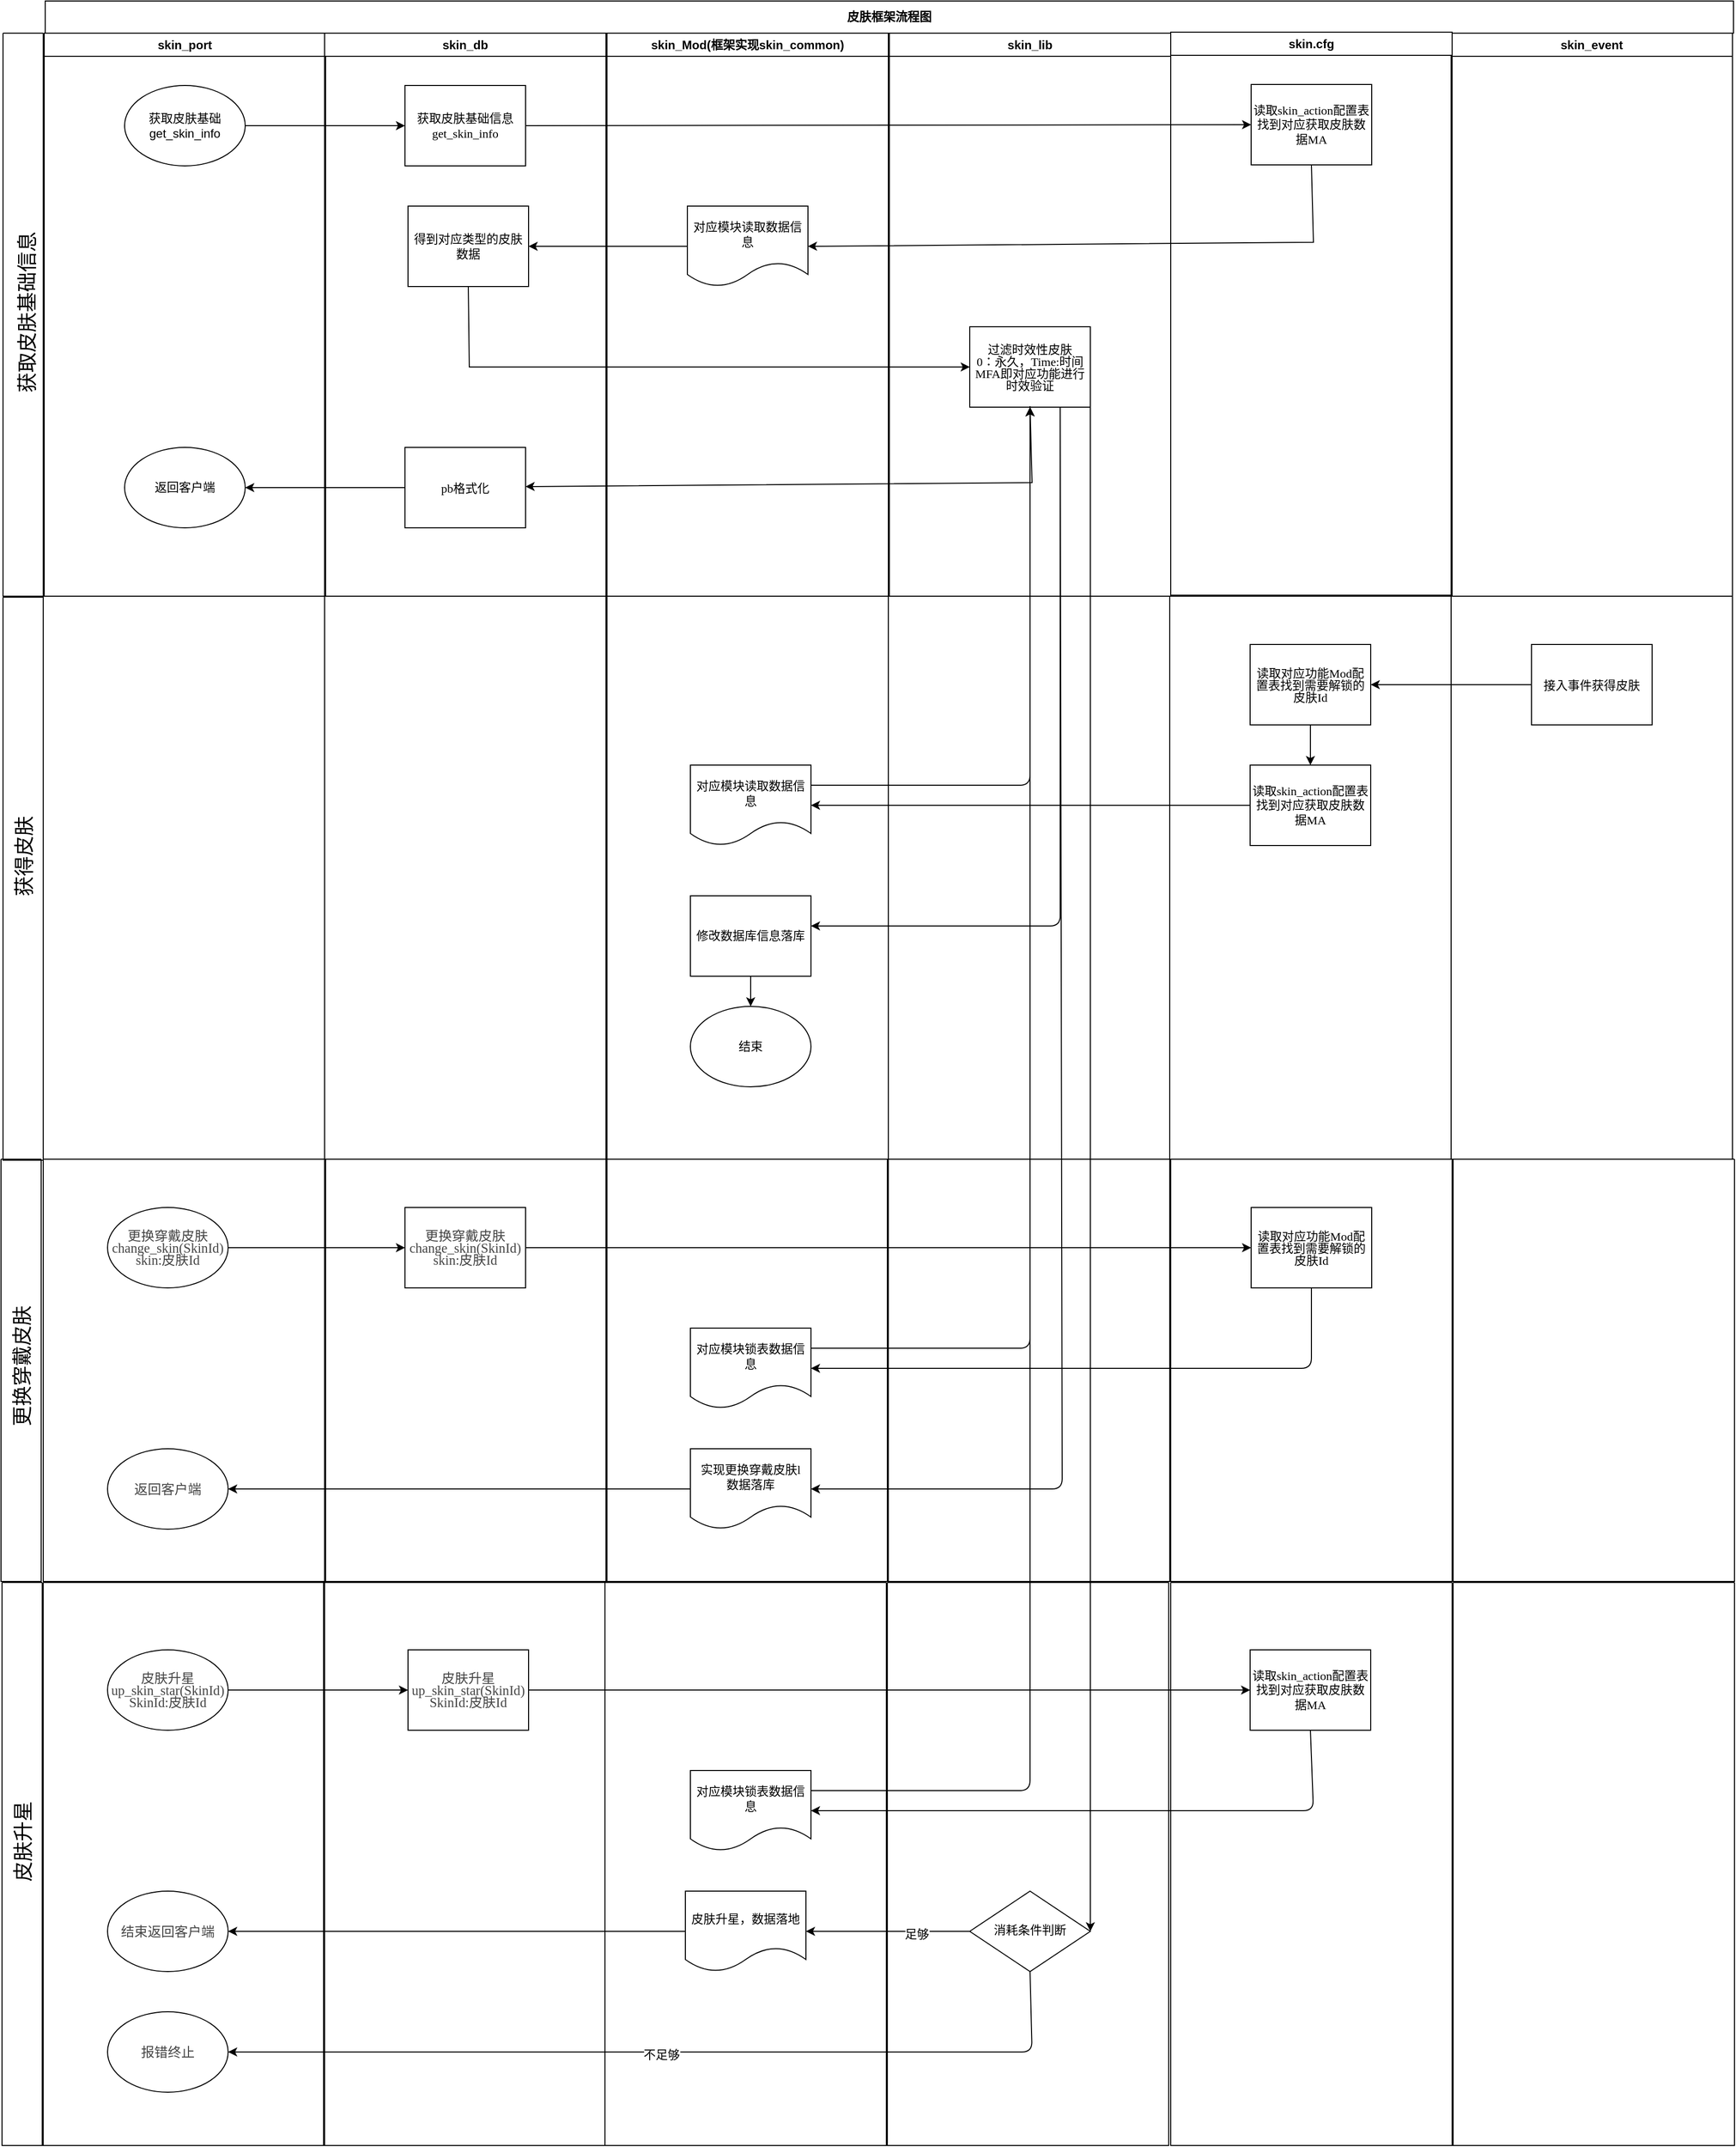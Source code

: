 <mxfile>
    <diagram name="Page-1" id="e7e014a7-5840-1c2e-5031-d8a46d1fe8dd">
        <mxGraphModel dx="1631" dy="932" grid="1" gridSize="10" guides="1" tooltips="1" connect="1" arrows="0" fold="1" page="1" pageScale="1" pageWidth="1169" pageHeight="826" background="none" math="0" shadow="0">
            <root>
                <mxCell id="0"/>
                <mxCell id="1" parent="0"/>
                <mxCell id="ucOL65wZWcOJnMj6o85P-55" value="skin_lib" style="swimlane;whiteSpace=wrap;startSize=23;swimlaneFillColor=none;" parent="1" vertex="1">
                    <mxGeometry x="978" y="112" width="280" height="560" as="geometry"/>
                </mxCell>
                <mxCell id="mHzkHHyCrzJshyYu6dmJ-29" value="&lt;p style=&quot;margin: 0px; line-height: 100%;&quot; align=&quot;center&quot;&gt;过滤时效性皮肤&lt;/p&gt;&lt;p style=&quot;margin: 0px; line-height: 100%;&quot; align=&quot;center&quot;&gt;0：永久，Time:时间&lt;/p&gt;&lt;p style=&quot;margin: 0px; line-height: 100%;&quot; align=&quot;center&quot;&gt;MFA即对应功能进行时效验证&lt;/p&gt;" style="rounded=0;whiteSpace=wrap;html=1;labelBorderColor=none;fontFamily=Verdana;fontSize=12;" parent="ucOL65wZWcOJnMj6o85P-55" vertex="1">
                    <mxGeometry x="80" y="292" width="120" height="80" as="geometry"/>
                </mxCell>
                <mxCell id="ucOL65wZWcOJnMj6o85P-62" value="&lt;b&gt;皮肤框架流程图&lt;/b&gt;" style="rounded=0;whiteSpace=wrap;html=1;labelBorderColor=none;fontFamily=Verdana;fontSize=12;swimlaneFillColor=none;" parent="1" vertex="1">
                    <mxGeometry x="138" y="80" width="1680" height="32" as="geometry"/>
                </mxCell>
                <mxCell id="mHzkHHyCrzJshyYu6dmJ-15" value="skin_port" style="swimlane;whiteSpace=wrap;swimlaneFillColor=none;" parent="1" vertex="1">
                    <mxGeometry x="137" y="112" width="280" height="560" as="geometry"/>
                </mxCell>
                <mxCell id="mHzkHHyCrzJshyYu6dmJ-20" value="获取皮肤基础&lt;br&gt;get_skin_info" style="ellipse;whiteSpace=wrap;html=1;" parent="mHzkHHyCrzJshyYu6dmJ-15" vertex="1">
                    <mxGeometry x="80" y="52" width="120" height="80" as="geometry"/>
                </mxCell>
                <mxCell id="mHzkHHyCrzJshyYu6dmJ-31" value="返回客户端" style="ellipse;whiteSpace=wrap;html=1;" parent="mHzkHHyCrzJshyYu6dmJ-15" vertex="1">
                    <mxGeometry x="80" y="412" width="120" height="80" as="geometry"/>
                </mxCell>
                <mxCell id="mHzkHHyCrzJshyYu6dmJ-16" value="skin_db" style="swimlane;whiteSpace=wrap;aspect=fixed;swimlaneFillColor=none;" parent="1" vertex="1">
                    <mxGeometry x="416" y="112" width="280" height="560" as="geometry"/>
                </mxCell>
                <mxCell id="mHzkHHyCrzJshyYu6dmJ-18" value="获取皮肤基础信息&lt;br&gt;get_skin_info" style="rounded=0;whiteSpace=wrap;html=1;labelBorderColor=none;fontFamily=Verdana;fontSize=12;" parent="mHzkHHyCrzJshyYu6dmJ-16" vertex="1">
                    <mxGeometry x="80" y="52" width="120" height="80" as="geometry"/>
                </mxCell>
                <mxCell id="mHzkHHyCrzJshyYu6dmJ-28" value="得到对应类型的皮肤数据" style="rounded=0;whiteSpace=wrap;html=1;labelBorderColor=none;fontFamily=Verdana;fontSize=12;" parent="mHzkHHyCrzJshyYu6dmJ-16" vertex="1">
                    <mxGeometry x="83" y="172" width="120" height="80" as="geometry"/>
                </mxCell>
                <mxCell id="mHzkHHyCrzJshyYu6dmJ-30" value="&lt;p style=&quot;margin: 0px; line-height: 100%;&quot; align=&quot;center&quot;&gt;pb格式化&lt;/p&gt;" style="rounded=0;whiteSpace=wrap;html=1;labelBorderColor=none;fontFamily=Verdana;fontSize=12;" parent="mHzkHHyCrzJshyYu6dmJ-16" vertex="1">
                    <mxGeometry x="80" y="412" width="120" height="80" as="geometry"/>
                </mxCell>
                <mxCell id="mHzkHHyCrzJshyYu6dmJ-33" style="edgeStyle=none;rounded=0;orthogonalLoop=1;jettySize=auto;html=1;exitX=1;exitY=0.5;exitDx=0;exitDy=0;entryX=0;entryY=0.5;entryDx=0;entryDy=0;" parent="1" source="mHzkHHyCrzJshyYu6dmJ-20" target="mHzkHHyCrzJshyYu6dmJ-18" edge="1">
                    <mxGeometry relative="1" as="geometry"/>
                </mxCell>
                <mxCell id="mHzkHHyCrzJshyYu6dmJ-34" style="edgeStyle=none;rounded=0;orthogonalLoop=1;jettySize=auto;html=1;exitX=1;exitY=0.5;exitDx=0;exitDy=0;entryX=0;entryY=0.5;entryDx=0;entryDy=0;" parent="1" source="mHzkHHyCrzJshyYu6dmJ-18" target="mHzkHHyCrzJshyYu6dmJ-25" edge="1">
                    <mxGeometry relative="1" as="geometry"/>
                </mxCell>
                <mxCell id="mHzkHHyCrzJshyYu6dmJ-37" style="edgeStyle=none;rounded=0;orthogonalLoop=1;jettySize=auto;html=1;exitX=0;exitY=0.5;exitDx=0;exitDy=0;entryX=1;entryY=0.5;entryDx=0;entryDy=0;" parent="1" source="8" target="mHzkHHyCrzJshyYu6dmJ-28" edge="1">
                    <mxGeometry relative="1" as="geometry">
                        <mxPoint x="770" y="422" as="sourcePoint"/>
                    </mxGeometry>
                </mxCell>
                <mxCell id="mHzkHHyCrzJshyYu6dmJ-38" style="edgeStyle=none;rounded=0;orthogonalLoop=1;jettySize=auto;html=1;exitX=0.5;exitY=1;exitDx=0;exitDy=0;entryX=0;entryY=0.5;entryDx=0;entryDy=0;" parent="1" source="mHzkHHyCrzJshyYu6dmJ-28" target="mHzkHHyCrzJshyYu6dmJ-29" edge="1">
                    <mxGeometry relative="1" as="geometry">
                        <Array as="points">
                            <mxPoint x="560" y="444"/>
                        </Array>
                    </mxGeometry>
                </mxCell>
                <mxCell id="mHzkHHyCrzJshyYu6dmJ-39" style="edgeStyle=none;rounded=0;orthogonalLoop=1;jettySize=auto;html=1;exitX=0.5;exitY=1;exitDx=0;exitDy=0;entryX=1;entryY=0.5;entryDx=0;entryDy=0;" parent="1" edge="1">
                    <mxGeometry relative="1" as="geometry">
                        <Array as="points">
                            <mxPoint x="1120" y="559"/>
                        </Array>
                        <mxPoint x="1118" y="483" as="sourcePoint"/>
                        <mxPoint x="616" y="563" as="targetPoint"/>
                    </mxGeometry>
                </mxCell>
                <mxCell id="mHzkHHyCrzJshyYu6dmJ-40" style="edgeStyle=none;rounded=0;orthogonalLoop=1;jettySize=auto;html=1;exitX=0;exitY=0.5;exitDx=0;exitDy=0;entryX=1;entryY=0.5;entryDx=0;entryDy=0;" parent="1" source="mHzkHHyCrzJshyYu6dmJ-30" target="mHzkHHyCrzJshyYu6dmJ-31" edge="1">
                    <mxGeometry relative="1" as="geometry"/>
                </mxCell>
                <mxCell id="4" value="skin_Mod(框架实现skin_common)" style="swimlane;whiteSpace=wrap;aspect=fixed;swimlaneFillColor=none;" parent="1" vertex="1">
                    <mxGeometry x="697" y="112" width="280" height="560" as="geometry"/>
                </mxCell>
                <mxCell id="8" value="对应模块读取数据信息" style="shape=document;whiteSpace=wrap;html=1;boundedLbl=1;" parent="4" vertex="1">
                    <mxGeometry x="80" y="172" width="120" height="80" as="geometry"/>
                </mxCell>
                <mxCell id="18" value="skin_event" style="swimlane;whiteSpace=wrap;startSize=23;swimlaneFillColor=none;" vertex="1" parent="1">
                    <mxGeometry x="1537" y="112" width="280" height="560" as="geometry"/>
                </mxCell>
                <mxCell id="27" value="" style="swimlane;startSize=0;fontSize=18;fontColor=none;" vertex="1" parent="1">
                    <mxGeometry x="136" y="672" width="280" height="560" as="geometry"/>
                </mxCell>
                <mxCell id="29" value="" style="swimlane;startSize=0;fontSize=18;fontColor=none;" vertex="1" parent="1">
                    <mxGeometry x="416" y="672" width="280" height="560" as="geometry"/>
                </mxCell>
                <mxCell id="30" value="" style="swimlane;startSize=0;fontSize=18;fontColor=none;" vertex="1" parent="1">
                    <mxGeometry x="697" y="672" width="280" height="560" as="geometry"/>
                </mxCell>
                <mxCell id="37" value="对应模块读取数据信息" style="shape=document;whiteSpace=wrap;html=1;boundedLbl=1;" vertex="1" parent="30">
                    <mxGeometry x="83" y="168" width="120" height="80" as="geometry"/>
                </mxCell>
                <mxCell id="48" value="结束" style="ellipse;whiteSpace=wrap;html=1;" vertex="1" parent="30">
                    <mxGeometry x="83" y="408" width="120" height="80" as="geometry"/>
                </mxCell>
                <mxCell id="51" style="edgeStyle=none;html=1;exitX=0.5;exitY=1;exitDx=0;exitDy=0;entryX=0.5;entryY=0;entryDx=0;entryDy=0;fontSize=18;fontColor=none;" edge="1" parent="30" source="50" target="48">
                    <mxGeometry relative="1" as="geometry"/>
                </mxCell>
                <mxCell id="50" value="修改数据库信息落库" style="rounded=0;whiteSpace=wrap;html=1;labelBorderColor=none;fontFamily=Verdana;fontSize=12;" vertex="1" parent="30">
                    <mxGeometry x="83" y="298" width="120" height="80" as="geometry"/>
                </mxCell>
                <mxCell id="31" value="" style="swimlane;startSize=0;fontSize=18;fontColor=none;" vertex="1" parent="1">
                    <mxGeometry x="977" y="672" width="280" height="560" as="geometry"/>
                </mxCell>
                <mxCell id="32" value="" style="swimlane;startSize=0;fontSize=18;fontColor=none;" vertex="1" parent="1">
                    <mxGeometry x="1257" y="672" width="280" height="560" as="geometry"/>
                </mxCell>
                <mxCell id="42" style="edgeStyle=none;html=1;exitX=0.5;exitY=1;exitDx=0;exitDy=0;entryX=0.5;entryY=0;entryDx=0;entryDy=0;fontSize=18;fontColor=none;" edge="1" parent="32" source="35" target="36">
                    <mxGeometry relative="1" as="geometry"/>
                </mxCell>
                <mxCell id="35" value="&lt;p style=&quot;margin: 0px; line-height: 100%;&quot; align=&quot;center&quot;&gt;读取对应功能Mod配置表找到需要解锁的皮肤Id&lt;/p&gt;" style="rounded=0;whiteSpace=wrap;html=1;labelBorderColor=none;fontFamily=Verdana;fontSize=12;" vertex="1" parent="32">
                    <mxGeometry x="80" y="48" width="120" height="80" as="geometry"/>
                </mxCell>
                <mxCell id="36" value="读取skin_action配置表找到对应获取皮肤数据MA" style="rounded=0;whiteSpace=wrap;html=1;labelBorderColor=none;fontFamily=Verdana;fontSize=12;" vertex="1" parent="32">
                    <mxGeometry x="80" y="168" width="120" height="80" as="geometry"/>
                </mxCell>
                <mxCell id="33" value="" style="swimlane;startSize=0;fontSize=18;fontColor=none;" vertex="1" parent="1">
                    <mxGeometry x="1537" y="672" width="280" height="560" as="geometry"/>
                </mxCell>
                <mxCell id="34" value="&lt;p style=&quot;margin: 0px; line-height: 100%;&quot; align=&quot;center&quot;&gt;接入事件获得皮肤&lt;/p&gt;" style="rounded=0;whiteSpace=wrap;html=1;labelBorderColor=none;fontFamily=Verdana;fontSize=12;" vertex="1" parent="33">
                    <mxGeometry x="80" y="48" width="120" height="80" as="geometry"/>
                </mxCell>
                <mxCell id="41" style="edgeStyle=none;html=1;exitX=0;exitY=0.5;exitDx=0;exitDy=0;entryX=1;entryY=0.5;entryDx=0;entryDy=0;fontSize=18;fontColor=none;" edge="1" parent="1" source="34" target="35">
                    <mxGeometry relative="1" as="geometry"/>
                </mxCell>
                <mxCell id="43" style="edgeStyle=none;html=1;exitX=0;exitY=0.5;exitDx=0;exitDy=0;entryX=1;entryY=0.5;entryDx=0;entryDy=0;fontSize=18;fontColor=none;" edge="1" parent="1" source="36" target="37">
                    <mxGeometry relative="1" as="geometry"/>
                </mxCell>
                <mxCell id="44" style="edgeStyle=none;html=1;exitX=1;exitY=0.25;exitDx=0;exitDy=0;entryX=0.5;entryY=1;entryDx=0;entryDy=0;fontSize=18;fontColor=none;" edge="1" parent="1" source="37" target="mHzkHHyCrzJshyYu6dmJ-29">
                    <mxGeometry relative="1" as="geometry">
                        <Array as="points">
                            <mxPoint x="1118" y="860"/>
                        </Array>
                    </mxGeometry>
                </mxCell>
                <mxCell id="47" style="edgeStyle=none;html=1;exitX=0.75;exitY=1;exitDx=0;exitDy=0;entryX=1;entryY=0.5;entryDx=0;entryDy=0;fontSize=18;fontColor=none;" edge="1" parent="1" source="mHzkHHyCrzJshyYu6dmJ-29">
                    <mxGeometry relative="1" as="geometry">
                        <mxPoint x="900" y="1000" as="targetPoint"/>
                        <Array as="points">
                            <mxPoint x="1148" y="1000"/>
                        </Array>
                    </mxGeometry>
                </mxCell>
                <mxCell id="52" value="" style="swimlane;startSize=0;fontSize=18;fontColor=none;" vertex="1" parent="1">
                    <mxGeometry x="94" y="1232" width="40" height="420" as="geometry"/>
                </mxCell>
                <mxCell id="56" value="更换穿戴皮肤" style="text;html=1;align=center;verticalAlign=middle;resizable=0;points=[];autosize=1;strokeColor=none;fillColor=none;fontSize=20;fontColor=none;rotation=270;" vertex="1" parent="52">
                    <mxGeometry x="-50" y="186" width="140" height="40" as="geometry"/>
                </mxCell>
                <mxCell id="54" value="" style="swimlane;startSize=0;fontSize=18;fontColor=none;" vertex="1" parent="1">
                    <mxGeometry x="96" y="112" width="40" height="560" as="geometry"/>
                </mxCell>
                <mxCell id="55" value="&lt;font style=&quot;font-size: 20px;&quot;&gt;获取皮肤基础信息&lt;/font&gt;" style="text;html=1;align=center;verticalAlign=middle;resizable=0;points=[];autosize=1;strokeColor=none;fillColor=none;fontSize=18;fontColor=none;rotation=270;" vertex="1" parent="1">
                    <mxGeometry x="30" y="370" width="180" height="40" as="geometry"/>
                </mxCell>
                <mxCell id="57" value="" style="swimlane;startSize=0;fontSize=18;fontColor=none;" vertex="1" parent="1">
                    <mxGeometry x="136" y="1232" width="280" height="420" as="geometry"/>
                </mxCell>
                <mxCell id="67" value="&lt;p style=&quot;margin: 0px; line-height: 100%;&quot; align=&quot;center&quot;&gt;&lt;span style=&quot;font-family:'Microsoft YaHei'; font-size:10pt; color:#454545;&quot;&gt;更换穿戴皮肤&lt;/span&gt;&lt;/p&gt;&lt;p style=&quot;margin: 0px; line-height: 100%;&quot; align=&quot;center&quot;&gt;&lt;span style=&quot;font-family:'Microsoft YaHei'; font-size:10pt; color:#454545;&quot;&gt;change_skin(SkinId)&lt;/span&gt;&lt;/p&gt;&lt;p style=&quot;margin: 0px; line-height: 100%;&quot; align=&quot;center&quot;&gt;&lt;span style=&quot;font-family:'Microsoft YaHei'; font-size:10pt; color:#454545;&quot;&gt;skin:皮肤Id&lt;/span&gt;&lt;/p&gt;" style="ellipse;whiteSpace=wrap;html=1;" vertex="1" parent="57">
                    <mxGeometry x="64" y="48" width="120" height="80" as="geometry"/>
                </mxCell>
                <mxCell id="73" value="&lt;p style=&quot;margin: 0px; line-height: 100%;&quot; align=&quot;center&quot;&gt;&lt;font face=&quot;Microsoft YaHei&quot; color=&quot;#454545&quot;&gt;&lt;span style=&quot;font-size: 13.333px;&quot;&gt;返回客户端&lt;/span&gt;&lt;/font&gt;&lt;/p&gt;" style="ellipse;whiteSpace=wrap;html=1;" vertex="1" parent="57">
                    <mxGeometry x="64" y="288" width="120" height="80" as="geometry"/>
                </mxCell>
                <mxCell id="58" value="" style="swimlane;startSize=0;fontSize=18;fontColor=none;" vertex="1" parent="1">
                    <mxGeometry x="417" y="1232" width="280" height="420" as="geometry"/>
                </mxCell>
                <mxCell id="69" value="&lt;p style=&quot;border-color: var(--border-color); font-family: Helvetica; margin: 0px; line-height: 12px;&quot; align=&quot;center&quot;&gt;&lt;span style=&quot;border-color: var(--border-color); font-family: &amp;quot;Microsoft YaHei&amp;quot;; font-size: 10pt; color: rgb(69, 69, 69);&quot;&gt;更换穿戴皮肤&lt;/span&gt;&lt;/p&gt;&lt;p style=&quot;border-color: var(--border-color); font-family: Helvetica; margin: 0px; line-height: 12px;&quot; align=&quot;center&quot;&gt;&lt;span style=&quot;border-color: var(--border-color); font-family: &amp;quot;Microsoft YaHei&amp;quot;; font-size: 10pt; color: rgb(69, 69, 69);&quot;&gt;change_skin(SkinId)&lt;/span&gt;&lt;/p&gt;&lt;p style=&quot;border-color: var(--border-color); font-family: Helvetica; margin: 0px; line-height: 12px;&quot; align=&quot;center&quot;&gt;&lt;span style=&quot;border-color: var(--border-color); font-family: &amp;quot;Microsoft YaHei&amp;quot;; font-size: 10pt; color: rgb(69, 69, 69);&quot;&gt;skin:皮肤Id&lt;/span&gt;&lt;/p&gt;" style="rounded=0;whiteSpace=wrap;html=1;labelBorderColor=none;fontFamily=Verdana;fontSize=12;" vertex="1" parent="58">
                    <mxGeometry x="79" y="48" width="120" height="80" as="geometry"/>
                </mxCell>
                <mxCell id="61" value="" style="swimlane;startSize=0;fontSize=18;fontColor=none;aspect=fixed;" vertex="1" parent="1">
                    <mxGeometry x="696" y="1232" width="280" height="420" as="geometry"/>
                </mxCell>
                <mxCell id="71" value="对应模块锁表数据信息" style="shape=document;whiteSpace=wrap;html=1;boundedLbl=1;" vertex="1" parent="61">
                    <mxGeometry x="84" y="168" width="120" height="80" as="geometry"/>
                </mxCell>
                <mxCell id="101" value="&lt;span style=&quot;font-family: Verdana;&quot;&gt;实现更换穿戴皮肤l&lt;/span&gt;&lt;br style=&quot;border-color: var(--border-color); font-family: Verdana;&quot;&gt;&lt;span style=&quot;font-family: Verdana;&quot;&gt;数据落库&lt;/span&gt;" style="shape=document;whiteSpace=wrap;html=1;boundedLbl=1;" vertex="1" parent="61">
                    <mxGeometry x="84" y="288" width="120" height="80" as="geometry"/>
                </mxCell>
                <mxCell id="62" value="" style="swimlane;startSize=0;fontSize=18;fontColor=none;aspect=fixed;" vertex="1" parent="1">
                    <mxGeometry x="977" y="1232" width="280" height="420" as="geometry"/>
                </mxCell>
                <mxCell id="63" value="" style="swimlane;startSize=0;fontSize=18;fontColor=none;" vertex="1" parent="1">
                    <mxGeometry x="1258" y="1232" width="280" height="420" as="geometry"/>
                </mxCell>
                <mxCell id="68" value="&lt;p style=&quot;margin: 0px; line-height: 100%;&quot; align=&quot;center&quot;&gt;读取对应功能Mod配置表找到需要解锁的皮肤Id&lt;/p&gt;" style="rounded=0;whiteSpace=wrap;html=1;labelBorderColor=none;fontFamily=Verdana;fontSize=12;" vertex="1" parent="63">
                    <mxGeometry x="80" y="48" width="120" height="80" as="geometry"/>
                </mxCell>
                <mxCell id="64" value="" style="swimlane;startSize=0;fontSize=18;fontColor=none;" vertex="1" parent="1">
                    <mxGeometry x="1539" y="1232" width="280" height="420" as="geometry"/>
                </mxCell>
                <mxCell id="65" value="" style="swimlane;startSize=0;fontSize=18;fontColor=none;" vertex="1" parent="1">
                    <mxGeometry x="96" y="673" width="40" height="560" as="geometry"/>
                </mxCell>
                <mxCell id="66" value="获得皮肤" style="text;html=1;align=center;verticalAlign=middle;resizable=0;points=[];autosize=1;strokeColor=none;fillColor=none;fontSize=20;fontColor=none;rotation=270;" vertex="1" parent="65">
                    <mxGeometry x="-30" y="238" width="100" height="40" as="geometry"/>
                </mxCell>
                <mxCell id="75" style="edgeStyle=none;hachureGap=4;html=1;exitX=1;exitY=0.5;exitDx=0;exitDy=0;entryX=0;entryY=0.5;entryDx=0;entryDy=0;fontFamily=Architects Daughter;fontSource=https%3A%2F%2Ffonts.googleapis.com%2Fcss%3Ffamily%3DArchitects%2BDaughter;fontSize=16;" edge="1" parent="1" source="69" target="68">
                    <mxGeometry relative="1" as="geometry"/>
                </mxCell>
                <mxCell id="76" style="edgeStyle=none;hachureGap=4;html=1;exitX=0.5;exitY=1;exitDx=0;exitDy=0;entryX=1;entryY=0.5;entryDx=0;entryDy=0;fontFamily=Architects Daughter;fontSource=https%3A%2F%2Ffonts.googleapis.com%2Fcss%3Ffamily%3DArchitects%2BDaughter;fontSize=16;" edge="1" parent="1" source="68" target="71">
                    <mxGeometry relative="1" as="geometry">
                        <Array as="points">
                            <mxPoint x="1398" y="1440"/>
                        </Array>
                    </mxGeometry>
                </mxCell>
                <mxCell id="77" style="edgeStyle=none;hachureGap=4;html=1;exitX=1;exitY=0.25;exitDx=0;exitDy=0;entryX=0.5;entryY=1;entryDx=0;entryDy=0;fontFamily=Architects Daughter;fontSource=https%3A%2F%2Ffonts.googleapis.com%2Fcss%3Ffamily%3DArchitects%2BDaughter;fontSize=16;" edge="1" parent="1" source="71" target="mHzkHHyCrzJshyYu6dmJ-29">
                    <mxGeometry relative="1" as="geometry">
                        <Array as="points">
                            <mxPoint x="1118" y="1420"/>
                        </Array>
                    </mxGeometry>
                </mxCell>
                <mxCell id="78" style="edgeStyle=none;hachureGap=4;html=1;exitX=0.75;exitY=1;exitDx=0;exitDy=0;entryX=1;entryY=0.5;entryDx=0;entryDy=0;fontFamily=Architects Daughter;fontSource=https%3A%2F%2Ffonts.googleapis.com%2Fcss%3Ffamily%3DArchitects%2BDaughter;fontSize=16;" edge="1" parent="1" source="mHzkHHyCrzJshyYu6dmJ-29">
                    <mxGeometry relative="1" as="geometry">
                        <mxPoint x="900" y="1560" as="targetPoint"/>
                        <Array as="points">
                            <mxPoint x="1150" y="1560"/>
                        </Array>
                    </mxGeometry>
                </mxCell>
                <mxCell id="79" style="edgeStyle=none;hachureGap=4;html=1;exitX=0;exitY=0.5;exitDx=0;exitDy=0;fontFamily=Architects Daughter;fontSource=https%3A%2F%2Ffonts.googleapis.com%2Fcss%3Ffamily%3DArchitects%2BDaughter;fontSize=16;" edge="1" parent="1" target="73">
                    <mxGeometry relative="1" as="geometry">
                        <mxPoint x="780" y="1560" as="sourcePoint"/>
                    </mxGeometry>
                </mxCell>
                <mxCell id="81" style="edgeStyle=none;hachureGap=4;html=1;exitX=1;exitY=0.5;exitDx=0;exitDy=0;entryX=0;entryY=0.5;entryDx=0;entryDy=0;fontFamily=Architects Daughter;fontSource=https%3A%2F%2Ffonts.googleapis.com%2Fcss%3Ffamily%3DArchitects%2BDaughter;fontSize=16;" edge="1" parent="1" source="67" target="69">
                    <mxGeometry relative="1" as="geometry"/>
                </mxCell>
                <mxCell id="82" value="" style="swimlane;startSize=0;fontSize=18;fontColor=none;" vertex="1" parent="1">
                    <mxGeometry x="136" y="1653" width="280" height="560" as="geometry"/>
                </mxCell>
                <mxCell id="90" value="" style="swimlane;startSize=0;fontSize=18;fontColor=none;" vertex="1" parent="82">
                    <mxGeometry x="-41" width="40" height="560" as="geometry"/>
                </mxCell>
                <mxCell id="91" value="皮肤升星" style="text;html=1;align=center;verticalAlign=middle;resizable=0;points=[];autosize=1;strokeColor=none;fillColor=none;fontSize=20;fontColor=none;rotation=270;" vertex="1" parent="90">
                    <mxGeometry x="-30" y="238" width="100" height="40" as="geometry"/>
                </mxCell>
                <mxCell id="92" value="&lt;p style=&quot;margin: 0px; line-height: 100%;&quot; align=&quot;center&quot;&gt;&lt;font face=&quot;Microsoft YaHei&quot; color=&quot;#454545&quot;&gt;&lt;span style=&quot;font-size: 13.333px;&quot;&gt;皮肤升星&lt;/span&gt;&lt;/font&gt;&lt;/p&gt;&lt;p style=&quot;margin: 0px; line-height: 100%;&quot; align=&quot;center&quot;&gt;&lt;font face=&quot;Microsoft YaHei&quot; color=&quot;#454545&quot;&gt;&lt;span style=&quot;font-size: 13.333px;&quot;&gt;up_skin_star(SkinId)&lt;/span&gt;&lt;/font&gt;&lt;/p&gt;&lt;p style=&quot;margin: 0px; line-height: 100%;&quot; align=&quot;center&quot;&gt;&lt;font face=&quot;Microsoft YaHei&quot; color=&quot;#454545&quot;&gt;&lt;span style=&quot;font-size: 13.333px;&quot;&gt;SkinId:皮肤Id&lt;/span&gt;&lt;/font&gt;&lt;/p&gt;" style="ellipse;whiteSpace=wrap;html=1;" vertex="1" parent="82">
                    <mxGeometry x="64" y="67" width="120" height="80" as="geometry"/>
                </mxCell>
                <mxCell id="103" value="&lt;p style=&quot;margin: 0px; line-height: 100%;&quot; align=&quot;center&quot;&gt;&lt;font face=&quot;Microsoft YaHei&quot; color=&quot;#454545&quot;&gt;&lt;span style=&quot;font-size: 13.333px;&quot;&gt;结束返回客户端&lt;/span&gt;&lt;/font&gt;&lt;/p&gt;" style="ellipse;whiteSpace=wrap;html=1;" vertex="1" parent="82">
                    <mxGeometry x="64" y="307" width="120" height="80" as="geometry"/>
                </mxCell>
                <mxCell id="104" value="&lt;p style=&quot;margin: 0px; line-height: 100%;&quot; align=&quot;center&quot;&gt;&lt;font face=&quot;Microsoft YaHei&quot; color=&quot;#454545&quot;&gt;&lt;span style=&quot;font-size: 13.333px;&quot;&gt;报错终止&lt;/span&gt;&lt;/font&gt;&lt;/p&gt;" style="ellipse;whiteSpace=wrap;html=1;" vertex="1" parent="82">
                    <mxGeometry x="64" y="427" width="120" height="80" as="geometry"/>
                </mxCell>
                <mxCell id="85" value="" style="swimlane;startSize=0;fontSize=18;fontColor=none;" vertex="1" parent="1">
                    <mxGeometry x="415" y="1653" width="280" height="560" as="geometry"/>
                </mxCell>
                <mxCell id="93" value="&lt;p style=&quot;border-color: var(--border-color); font-family: Helvetica; margin: 0px; line-height: 12px;&quot; align=&quot;center&quot;&gt;&lt;font style=&quot;border-color: var(--border-color);&quot; face=&quot;Microsoft YaHei&quot; color=&quot;#454545&quot;&gt;&lt;span style=&quot;border-color: var(--border-color); font-size: 13.333px;&quot;&gt;皮肤升星&lt;/span&gt;&lt;/font&gt;&lt;/p&gt;&lt;p style=&quot;border-color: var(--border-color); font-family: Helvetica; margin: 0px; line-height: 12px;&quot; align=&quot;center&quot;&gt;&lt;font style=&quot;border-color: var(--border-color);&quot; face=&quot;Microsoft YaHei&quot; color=&quot;#454545&quot;&gt;&lt;span style=&quot;border-color: var(--border-color); font-size: 13.333px;&quot;&gt;up_skin_star(SkinId)&lt;/span&gt;&lt;/font&gt;&lt;/p&gt;&lt;p style=&quot;border-color: var(--border-color); font-family: Helvetica; margin: 0px; line-height: 12px;&quot; align=&quot;center&quot;&gt;&lt;font style=&quot;border-color: var(--border-color);&quot; face=&quot;Microsoft YaHei&quot; color=&quot;#454545&quot;&gt;&lt;span style=&quot;border-color: var(--border-color); font-size: 13.333px;&quot;&gt;SkinId:皮肤Id&lt;/span&gt;&lt;/font&gt;&lt;/p&gt;" style="rounded=0;whiteSpace=wrap;html=1;labelBorderColor=none;fontFamily=Verdana;fontSize=12;" vertex="1" parent="85">
                    <mxGeometry x="84" y="67" width="120" height="80" as="geometry"/>
                </mxCell>
                <mxCell id="86" value="" style="swimlane;startSize=0;fontSize=18;fontColor=none;" vertex="1" parent="1">
                    <mxGeometry x="695" y="1653" width="280" height="560" as="geometry"/>
                </mxCell>
                <mxCell id="96" value="对应模块锁表数据信息" style="shape=document;whiteSpace=wrap;html=1;boundedLbl=1;" vertex="1" parent="86">
                    <mxGeometry x="85" y="187" width="120" height="80" as="geometry"/>
                </mxCell>
                <mxCell id="102" value="&lt;font face=&quot;Verdana&quot;&gt;皮肤升星，数据落地&lt;/font&gt;" style="shape=document;whiteSpace=wrap;html=1;boundedLbl=1;" vertex="1" parent="86">
                    <mxGeometry x="80" y="307" width="120" height="80" as="geometry"/>
                </mxCell>
                <mxCell id="87" value="" style="swimlane;startSize=0;fontSize=18;fontColor=none;" vertex="1" parent="1">
                    <mxGeometry x="976" y="1653" width="280" height="560" as="geometry"/>
                </mxCell>
                <mxCell id="99" value="消耗条件判断" style="rhombus;whiteSpace=wrap;html=1;hachureGap=4;fontFamily=Architects Daughter;fontSource=https%3A%2F%2Ffonts.googleapis.com%2Fcss%3Ffamily%3DArchitects%2BDaughter;fontSize=12;" vertex="1" parent="87">
                    <mxGeometry x="82" y="307" width="120" height="80" as="geometry"/>
                </mxCell>
                <mxCell id="88" value="" style="swimlane;startSize=0;fontSize=18;fontColor=none;" vertex="1" parent="1">
                    <mxGeometry x="1258" y="1653" width="280" height="560" as="geometry"/>
                </mxCell>
                <mxCell id="95" value="读取skin_action配置表找到对应获取皮肤数据MA" style="rounded=0;whiteSpace=wrap;html=1;labelBorderColor=none;fontFamily=Verdana;fontSize=12;" vertex="1" parent="88">
                    <mxGeometry x="79" y="67" width="120" height="80" as="geometry"/>
                </mxCell>
                <mxCell id="89" value="" style="swimlane;startSize=0;fontSize=18;fontColor=none;" vertex="1" parent="1">
                    <mxGeometry x="1539" y="1653" width="280" height="560" as="geometry"/>
                </mxCell>
                <mxCell id="105" style="edgeStyle=none;html=1;exitX=1;exitY=0.5;exitDx=0;exitDy=0;fontSize=12;" edge="1" parent="1" source="92" target="93">
                    <mxGeometry relative="1" as="geometry"/>
                </mxCell>
                <mxCell id="106" style="edgeStyle=none;html=1;exitX=1;exitY=0.5;exitDx=0;exitDy=0;fontSize=12;" edge="1" parent="1" source="93" target="95">
                    <mxGeometry relative="1" as="geometry"/>
                </mxCell>
                <mxCell id="108" style="edgeStyle=none;html=1;exitX=0.5;exitY=1;exitDx=0;exitDy=0;entryX=1;entryY=0.5;entryDx=0;entryDy=0;fontSize=12;" edge="1" parent="1" source="95" target="96">
                    <mxGeometry relative="1" as="geometry">
                        <Array as="points">
                            <mxPoint x="1400" y="1880"/>
                        </Array>
                    </mxGeometry>
                </mxCell>
                <mxCell id="109" style="edgeStyle=none;html=1;exitX=1;exitY=0.25;exitDx=0;exitDy=0;entryX=0.5;entryY=1;entryDx=0;entryDy=0;fontSize=12;" edge="1" parent="1" source="96" target="mHzkHHyCrzJshyYu6dmJ-29">
                    <mxGeometry relative="1" as="geometry">
                        <Array as="points">
                            <mxPoint x="1118" y="1860"/>
                        </Array>
                    </mxGeometry>
                </mxCell>
                <mxCell id="110" style="edgeStyle=none;html=1;exitX=1;exitY=1;exitDx=0;exitDy=0;entryX=1;entryY=0.5;entryDx=0;entryDy=0;fontSize=12;" edge="1" parent="1" source="mHzkHHyCrzJshyYu6dmJ-29" target="99">
                    <mxGeometry relative="1" as="geometry"/>
                </mxCell>
                <mxCell id="112" style="edgeStyle=none;html=1;exitX=0;exitY=0.5;exitDx=0;exitDy=0;entryX=1;entryY=0.5;entryDx=0;entryDy=0;fontSize=12;" edge="1" parent="1" source="99" target="102">
                    <mxGeometry relative="1" as="geometry"/>
                </mxCell>
                <mxCell id="114" value="足够" style="edgeLabel;html=1;align=center;verticalAlign=middle;resizable=0;points=[];fontSize=12;" vertex="1" connectable="0" parent="112">
                    <mxGeometry x="-0.341" y="3" relative="1" as="geometry">
                        <mxPoint as="offset"/>
                    </mxGeometry>
                </mxCell>
                <mxCell id="113" style="edgeStyle=none;html=1;exitX=0;exitY=0.5;exitDx=0;exitDy=0;fontSize=12;" edge="1" parent="1" source="102" target="103">
                    <mxGeometry relative="1" as="geometry"/>
                </mxCell>
                <mxCell id="115" style="edgeStyle=none;html=1;exitX=0.5;exitY=1;exitDx=0;exitDy=0;entryX=1;entryY=0.5;entryDx=0;entryDy=0;fontSize=12;" edge="1" parent="1" source="99" target="104">
                    <mxGeometry relative="1" as="geometry">
                        <Array as="points">
                            <mxPoint x="1120" y="2120"/>
                        </Array>
                    </mxGeometry>
                </mxCell>
                <mxCell id="116" value="不足够" style="edgeLabel;html=1;align=center;verticalAlign=middle;resizable=0;points=[];fontSize=12;" vertex="1" connectable="0" parent="115">
                    <mxGeometry x="0.02" y="3" relative="1" as="geometry">
                        <mxPoint as="offset"/>
                    </mxGeometry>
                </mxCell>
                <mxCell id="ucOL65wZWcOJnMj6o85P-63" value="未命名图层" parent="0"/>
                <mxCell id="ucOL65wZWcOJnMj6o85P-68" value="skin.cfg" style="swimlane;whiteSpace=wrap;startSize=23;swimlaneFillColor=none;" parent="ucOL65wZWcOJnMj6o85P-63" vertex="1">
                    <mxGeometry x="1258" y="111" width="280" height="560" as="geometry"/>
                </mxCell>
                <mxCell id="mHzkHHyCrzJshyYu6dmJ-25" value="读取skin_action配置表找到对应获取皮肤数据MA" style="rounded=0;whiteSpace=wrap;html=1;labelBorderColor=none;fontFamily=Verdana;fontSize=12;" parent="ucOL65wZWcOJnMj6o85P-68" vertex="1">
                    <mxGeometry x="80" y="52" width="120" height="80" as="geometry"/>
                </mxCell>
                <mxCell id="mHzkHHyCrzJshyYu6dmJ-36" style="edgeStyle=none;rounded=0;orthogonalLoop=1;jettySize=auto;html=1;exitX=0.5;exitY=1;exitDx=0;exitDy=0;entryX=1;entryY=0.5;entryDx=0;entryDy=0;" parent="ucOL65wZWcOJnMj6o85P-63" source="mHzkHHyCrzJshyYu6dmJ-25" target="8" edge="1">
                    <mxGeometry relative="1" as="geometry">
                        <Array as="points">
                            <mxPoint x="1400" y="320"/>
                        </Array>
                        <mxPoint x="890" y="422" as="targetPoint"/>
                    </mxGeometry>
                </mxCell>
            </root>
        </mxGraphModel>
    </diagram>
</mxfile>